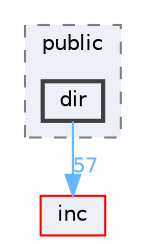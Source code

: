 digraph "src/public/dir"
{
 // LATEX_PDF_SIZE
  bgcolor="transparent";
  edge [fontname=Helvetica,fontsize=10,labelfontname=Helvetica,labelfontsize=10];
  node [fontname=Helvetica,fontsize=10,shape=box,height=0.2,width=0.4];
  compound=true
  subgraph clusterdir_408e3e109cd8ba6803532e2e583521a9 {
    graph [ bgcolor="#edf0f7", pencolor="grey50", label="public", fontname=Helvetica,fontsize=10 style="filled,dashed", URL="dir_408e3e109cd8ba6803532e2e583521a9.html",tooltip=""]
  dir_598b9ec64e6123a779ad8f4ef3742106 [label="dir", fillcolor="#edf0f7", color="grey25", style="filled,bold", URL="dir_598b9ec64e6123a779ad8f4ef3742106.html",tooltip=""];
  }
  dir_bfccd401955b95cf8c75461437045ac0 [label="inc", fillcolor="#edf0f7", color="red", style="filled", URL="dir_bfccd401955b95cf8c75461437045ac0.html",tooltip=""];
  dir_598b9ec64e6123a779ad8f4ef3742106->dir_bfccd401955b95cf8c75461437045ac0 [headlabel="57", labeldistance=1.5 headhref="dir_000002_000004.html" href="dir_000002_000004.html" color="steelblue1" fontcolor="steelblue1"];
}
